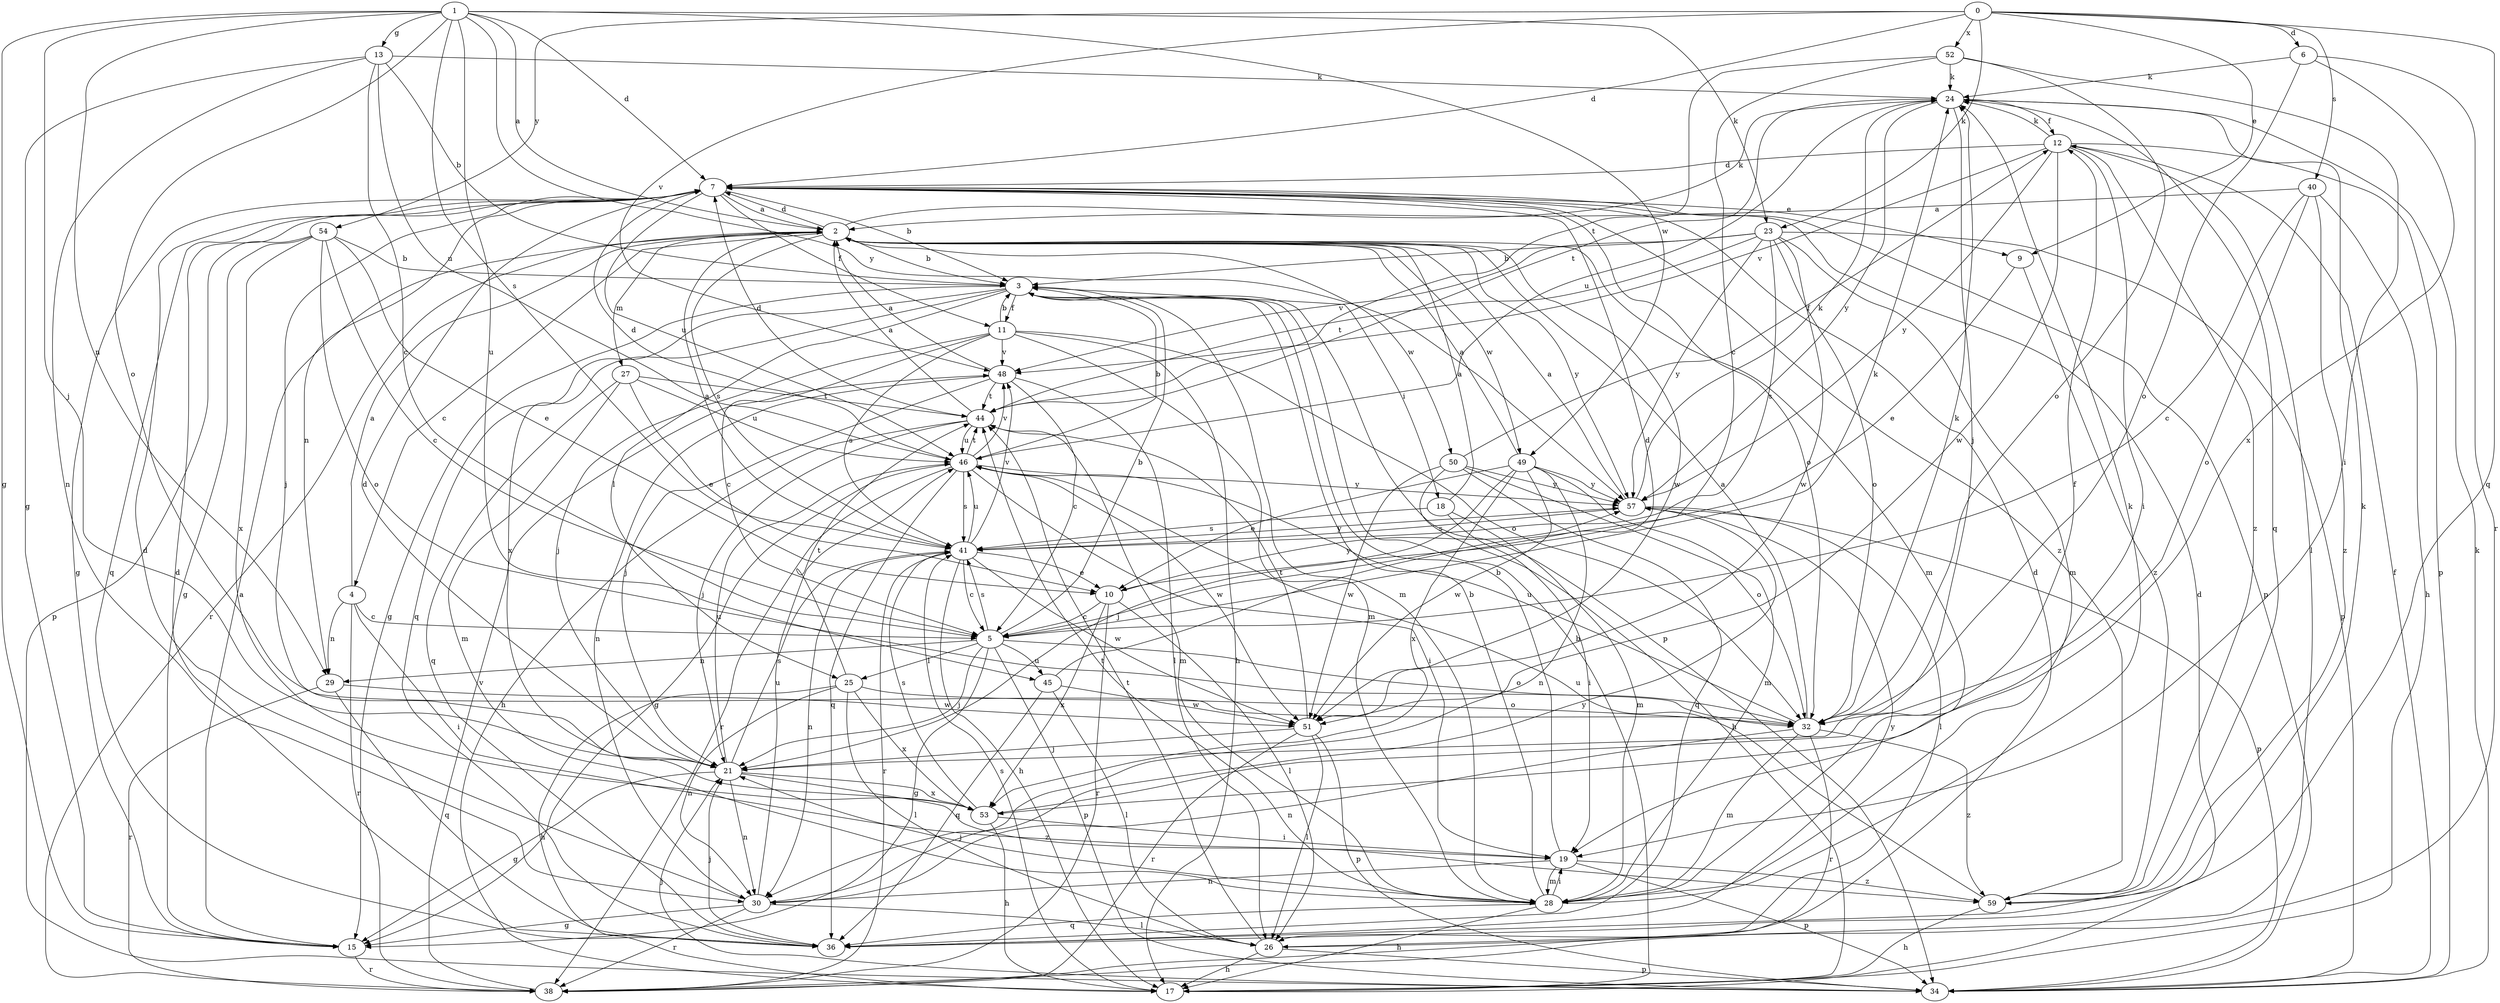 strict digraph  {
0;
1;
2;
3;
4;
5;
6;
7;
9;
10;
11;
12;
13;
15;
17;
18;
19;
21;
23;
24;
25;
26;
27;
28;
29;
30;
32;
34;
36;
38;
40;
41;
44;
45;
46;
48;
49;
50;
51;
52;
53;
54;
57;
59;
0 -> 6  [label=d];
0 -> 7  [label=d];
0 -> 9  [label=e];
0 -> 23  [label=k];
0 -> 36  [label=q];
0 -> 40  [label=s];
0 -> 48  [label=v];
0 -> 52  [label=x];
0 -> 54  [label=y];
1 -> 2  [label=a];
1 -> 7  [label=d];
1 -> 13  [label=g];
1 -> 15  [label=g];
1 -> 21  [label=j];
1 -> 23  [label=k];
1 -> 29  [label=n];
1 -> 32  [label=o];
1 -> 41  [label=s];
1 -> 45  [label=u];
1 -> 49  [label=w];
1 -> 57  [label=y];
2 -> 3  [label=b];
2 -> 4  [label=c];
2 -> 7  [label=d];
2 -> 24  [label=k];
2 -> 27  [label=m];
2 -> 28  [label=m];
2 -> 38  [label=r];
2 -> 41  [label=s];
2 -> 49  [label=w];
2 -> 50  [label=w];
2 -> 51  [label=w];
2 -> 57  [label=y];
3 -> 11  [label=f];
3 -> 15  [label=g];
3 -> 18  [label=i];
3 -> 25  [label=l];
3 -> 28  [label=m];
3 -> 34  [label=p];
3 -> 36  [label=q];
3 -> 53  [label=x];
4 -> 2  [label=a];
4 -> 5  [label=c];
4 -> 19  [label=i];
4 -> 29  [label=n];
4 -> 38  [label=r];
5 -> 3  [label=b];
5 -> 15  [label=g];
5 -> 21  [label=j];
5 -> 24  [label=k];
5 -> 25  [label=l];
5 -> 29  [label=n];
5 -> 32  [label=o];
5 -> 34  [label=p];
5 -> 41  [label=s];
5 -> 45  [label=u];
6 -> 24  [label=k];
6 -> 32  [label=o];
6 -> 38  [label=r];
6 -> 53  [label=x];
7 -> 2  [label=a];
7 -> 3  [label=b];
7 -> 9  [label=e];
7 -> 11  [label=f];
7 -> 15  [label=g];
7 -> 21  [label=j];
7 -> 29  [label=n];
7 -> 32  [label=o];
7 -> 34  [label=p];
7 -> 36  [label=q];
7 -> 46  [label=u];
7 -> 59  [label=z];
9 -> 10  [label=e];
9 -> 59  [label=z];
10 -> 5  [label=c];
10 -> 26  [label=l];
10 -> 38  [label=r];
10 -> 53  [label=x];
10 -> 57  [label=y];
11 -> 3  [label=b];
11 -> 5  [label=c];
11 -> 17  [label=h];
11 -> 21  [label=j];
11 -> 28  [label=m];
11 -> 32  [label=o];
11 -> 41  [label=s];
11 -> 48  [label=v];
12 -> 7  [label=d];
12 -> 19  [label=i];
12 -> 24  [label=k];
12 -> 26  [label=l];
12 -> 34  [label=p];
12 -> 48  [label=v];
12 -> 51  [label=w];
12 -> 57  [label=y];
12 -> 59  [label=z];
13 -> 3  [label=b];
13 -> 5  [label=c];
13 -> 15  [label=g];
13 -> 24  [label=k];
13 -> 30  [label=n];
13 -> 46  [label=u];
15 -> 2  [label=a];
15 -> 38  [label=r];
17 -> 3  [label=b];
17 -> 7  [label=d];
17 -> 41  [label=s];
18 -> 2  [label=a];
18 -> 19  [label=i];
18 -> 28  [label=m];
18 -> 41  [label=s];
19 -> 3  [label=b];
19 -> 28  [label=m];
19 -> 30  [label=n];
19 -> 34  [label=p];
19 -> 59  [label=z];
21 -> 7  [label=d];
21 -> 15  [label=g];
21 -> 30  [label=n];
21 -> 41  [label=s];
21 -> 46  [label=u];
21 -> 53  [label=x];
21 -> 59  [label=z];
23 -> 3  [label=b];
23 -> 28  [label=m];
23 -> 32  [label=o];
23 -> 34  [label=p];
23 -> 41  [label=s];
23 -> 44  [label=t];
23 -> 48  [label=v];
23 -> 51  [label=w];
23 -> 57  [label=y];
24 -> 12  [label=f];
24 -> 21  [label=j];
24 -> 36  [label=q];
24 -> 44  [label=t];
24 -> 46  [label=u];
24 -> 57  [label=y];
25 -> 17  [label=h];
25 -> 26  [label=l];
25 -> 30  [label=n];
25 -> 32  [label=o];
25 -> 44  [label=t];
25 -> 53  [label=x];
26 -> 7  [label=d];
26 -> 17  [label=h];
26 -> 34  [label=p];
26 -> 44  [label=t];
27 -> 10  [label=e];
27 -> 28  [label=m];
27 -> 36  [label=q];
27 -> 44  [label=t];
27 -> 46  [label=u];
28 -> 3  [label=b];
28 -> 17  [label=h];
28 -> 19  [label=i];
28 -> 21  [label=j];
28 -> 24  [label=k];
28 -> 36  [label=q];
28 -> 44  [label=t];
29 -> 36  [label=q];
29 -> 38  [label=r];
29 -> 51  [label=w];
30 -> 7  [label=d];
30 -> 15  [label=g];
30 -> 26  [label=l];
30 -> 38  [label=r];
30 -> 46  [label=u];
30 -> 57  [label=y];
32 -> 2  [label=a];
32 -> 24  [label=k];
32 -> 28  [label=m];
32 -> 30  [label=n];
32 -> 38  [label=r];
32 -> 46  [label=u];
32 -> 59  [label=z];
34 -> 12  [label=f];
34 -> 21  [label=j];
34 -> 24  [label=k];
36 -> 7  [label=d];
36 -> 21  [label=j];
36 -> 57  [label=y];
38 -> 48  [label=v];
40 -> 2  [label=a];
40 -> 5  [label=c];
40 -> 17  [label=h];
40 -> 32  [label=o];
40 -> 59  [label=z];
41 -> 2  [label=a];
41 -> 5  [label=c];
41 -> 10  [label=e];
41 -> 17  [label=h];
41 -> 30  [label=n];
41 -> 38  [label=r];
41 -> 46  [label=u];
41 -> 48  [label=v];
41 -> 51  [label=w];
41 -> 57  [label=y];
44 -> 2  [label=a];
44 -> 7  [label=d];
44 -> 17  [label=h];
44 -> 21  [label=j];
44 -> 28  [label=m];
44 -> 46  [label=u];
45 -> 7  [label=d];
45 -> 26  [label=l];
45 -> 36  [label=q];
45 -> 51  [label=w];
46 -> 3  [label=b];
46 -> 7  [label=d];
46 -> 15  [label=g];
46 -> 19  [label=i];
46 -> 36  [label=q];
46 -> 38  [label=r];
46 -> 41  [label=s];
46 -> 44  [label=t];
46 -> 48  [label=v];
46 -> 51  [label=w];
46 -> 57  [label=y];
48 -> 2  [label=a];
48 -> 5  [label=c];
48 -> 21  [label=j];
48 -> 26  [label=l];
48 -> 30  [label=n];
48 -> 44  [label=t];
49 -> 2  [label=a];
49 -> 10  [label=e];
49 -> 21  [label=j];
49 -> 28  [label=m];
49 -> 30  [label=n];
49 -> 51  [label=w];
49 -> 53  [label=x];
49 -> 57  [label=y];
50 -> 12  [label=f];
50 -> 17  [label=h];
50 -> 32  [label=o];
50 -> 36  [label=q];
50 -> 51  [label=w];
50 -> 57  [label=y];
51 -> 21  [label=j];
51 -> 26  [label=l];
51 -> 34  [label=p];
51 -> 38  [label=r];
51 -> 44  [label=t];
52 -> 5  [label=c];
52 -> 19  [label=i];
52 -> 24  [label=k];
52 -> 32  [label=o];
52 -> 44  [label=t];
53 -> 12  [label=f];
53 -> 17  [label=h];
53 -> 19  [label=i];
53 -> 41  [label=s];
54 -> 3  [label=b];
54 -> 5  [label=c];
54 -> 10  [label=e];
54 -> 15  [label=g];
54 -> 32  [label=o];
54 -> 34  [label=p];
54 -> 53  [label=x];
57 -> 2  [label=a];
57 -> 24  [label=k];
57 -> 26  [label=l];
57 -> 34  [label=p];
57 -> 41  [label=s];
59 -> 17  [label=h];
59 -> 24  [label=k];
59 -> 46  [label=u];
}

